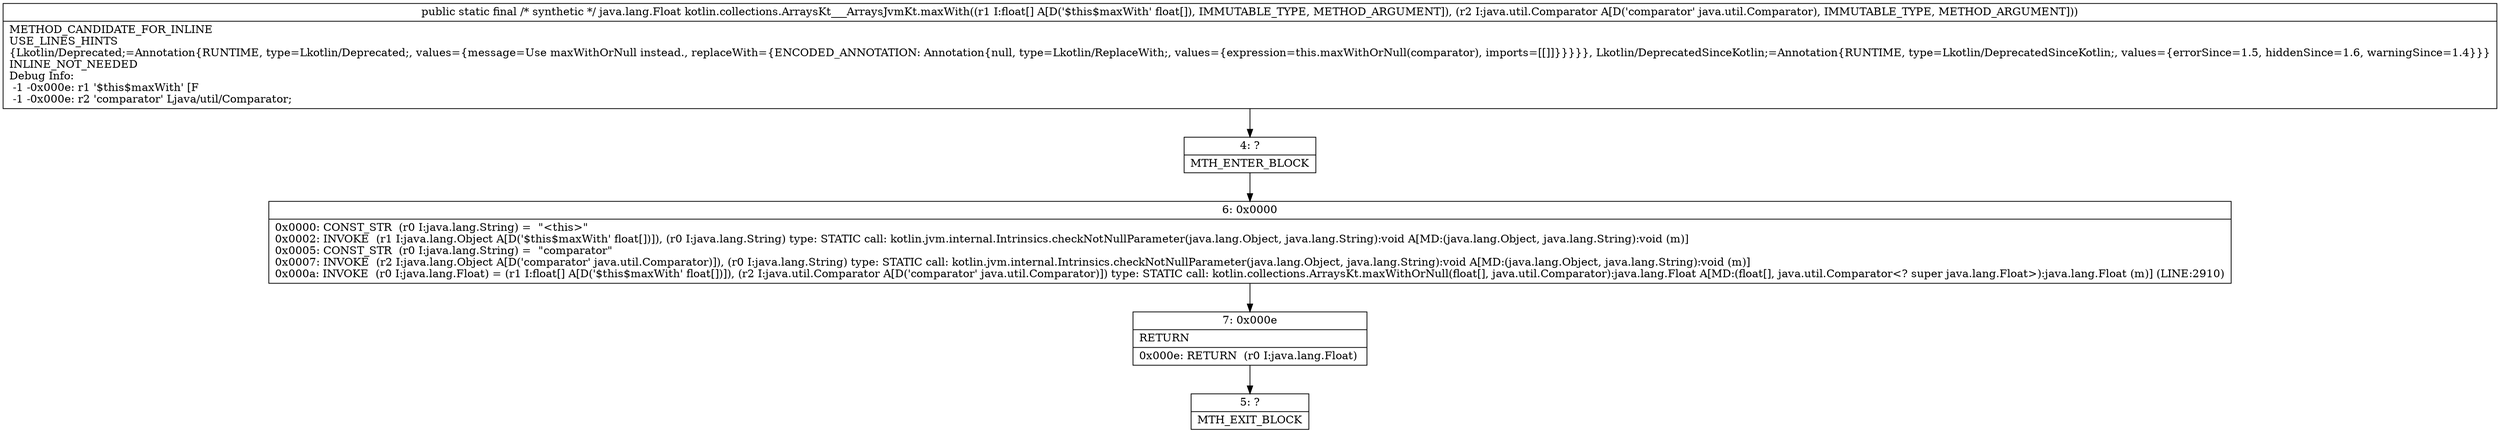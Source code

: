 digraph "CFG forkotlin.collections.ArraysKt___ArraysJvmKt.maxWith([FLjava\/util\/Comparator;)Ljava\/lang\/Float;" {
Node_4 [shape=record,label="{4\:\ ?|MTH_ENTER_BLOCK\l}"];
Node_6 [shape=record,label="{6\:\ 0x0000|0x0000: CONST_STR  (r0 I:java.lang.String) =  \"\<this\>\" \l0x0002: INVOKE  (r1 I:java.lang.Object A[D('$this$maxWith' float[])]), (r0 I:java.lang.String) type: STATIC call: kotlin.jvm.internal.Intrinsics.checkNotNullParameter(java.lang.Object, java.lang.String):void A[MD:(java.lang.Object, java.lang.String):void (m)]\l0x0005: CONST_STR  (r0 I:java.lang.String) =  \"comparator\" \l0x0007: INVOKE  (r2 I:java.lang.Object A[D('comparator' java.util.Comparator)]), (r0 I:java.lang.String) type: STATIC call: kotlin.jvm.internal.Intrinsics.checkNotNullParameter(java.lang.Object, java.lang.String):void A[MD:(java.lang.Object, java.lang.String):void (m)]\l0x000a: INVOKE  (r0 I:java.lang.Float) = (r1 I:float[] A[D('$this$maxWith' float[])]), (r2 I:java.util.Comparator A[D('comparator' java.util.Comparator)]) type: STATIC call: kotlin.collections.ArraysKt.maxWithOrNull(float[], java.util.Comparator):java.lang.Float A[MD:(float[], java.util.Comparator\<? super java.lang.Float\>):java.lang.Float (m)] (LINE:2910)\l}"];
Node_7 [shape=record,label="{7\:\ 0x000e|RETURN\l|0x000e: RETURN  (r0 I:java.lang.Float) \l}"];
Node_5 [shape=record,label="{5\:\ ?|MTH_EXIT_BLOCK\l}"];
MethodNode[shape=record,label="{public static final \/* synthetic *\/ java.lang.Float kotlin.collections.ArraysKt___ArraysJvmKt.maxWith((r1 I:float[] A[D('$this$maxWith' float[]), IMMUTABLE_TYPE, METHOD_ARGUMENT]), (r2 I:java.util.Comparator A[D('comparator' java.util.Comparator), IMMUTABLE_TYPE, METHOD_ARGUMENT]))  | METHOD_CANDIDATE_FOR_INLINE\lUSE_LINES_HINTS\l\{Lkotlin\/Deprecated;=Annotation\{RUNTIME, type=Lkotlin\/Deprecated;, values=\{message=Use maxWithOrNull instead., replaceWith=\{ENCODED_ANNOTATION: Annotation\{null, type=Lkotlin\/ReplaceWith;, values=\{expression=this.maxWithOrNull(comparator), imports=[[]]\}\}\}\}\}, Lkotlin\/DeprecatedSinceKotlin;=Annotation\{RUNTIME, type=Lkotlin\/DeprecatedSinceKotlin;, values=\{errorSince=1.5, hiddenSince=1.6, warningSince=1.4\}\}\}\lINLINE_NOT_NEEDED\lDebug Info:\l  \-1 \-0x000e: r1 '$this$maxWith' [F\l  \-1 \-0x000e: r2 'comparator' Ljava\/util\/Comparator;\l}"];
MethodNode -> Node_4;Node_4 -> Node_6;
Node_6 -> Node_7;
Node_7 -> Node_5;
}

